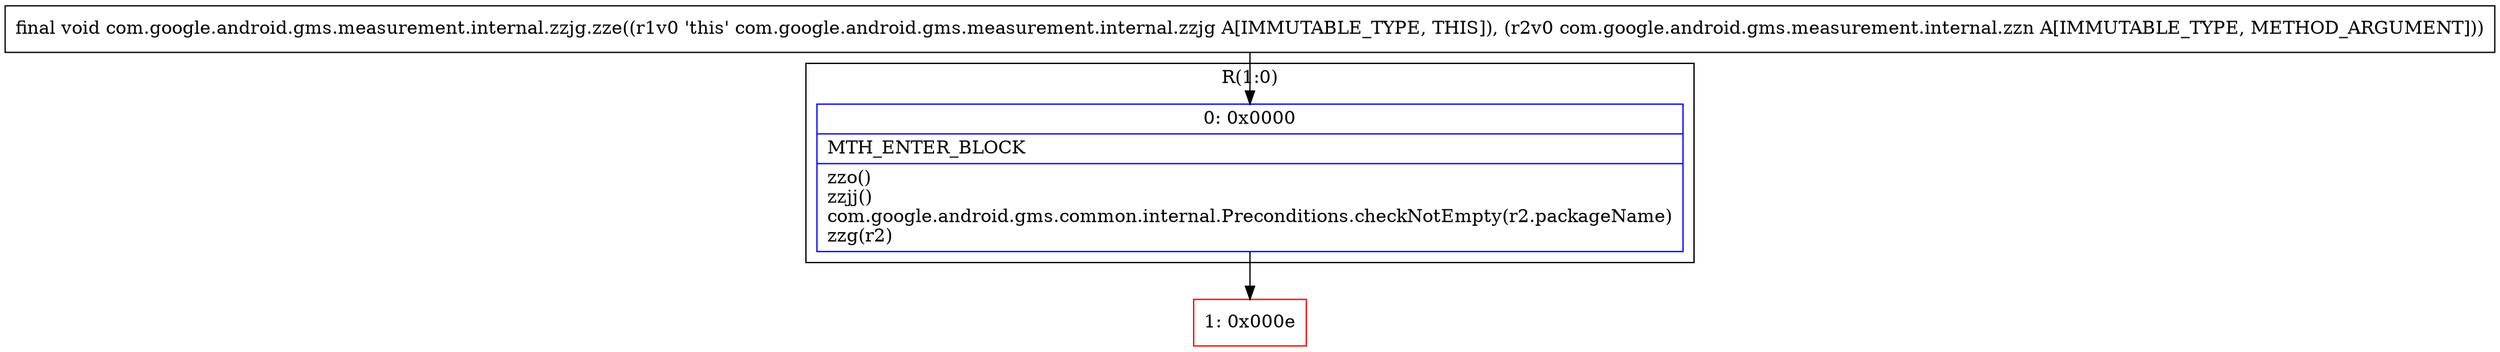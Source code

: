 digraph "CFG forcom.google.android.gms.measurement.internal.zzjg.zze(Lcom\/google\/android\/gms\/measurement\/internal\/zzn;)V" {
subgraph cluster_Region_495951648 {
label = "R(1:0)";
node [shape=record,color=blue];
Node_0 [shape=record,label="{0\:\ 0x0000|MTH_ENTER_BLOCK\l|zzo()\lzzjj()\lcom.google.android.gms.common.internal.Preconditions.checkNotEmpty(r2.packageName)\lzzg(r2)\l}"];
}
Node_1 [shape=record,color=red,label="{1\:\ 0x000e}"];
MethodNode[shape=record,label="{final void com.google.android.gms.measurement.internal.zzjg.zze((r1v0 'this' com.google.android.gms.measurement.internal.zzjg A[IMMUTABLE_TYPE, THIS]), (r2v0 com.google.android.gms.measurement.internal.zzn A[IMMUTABLE_TYPE, METHOD_ARGUMENT])) }"];
MethodNode -> Node_0;
Node_0 -> Node_1;
}

